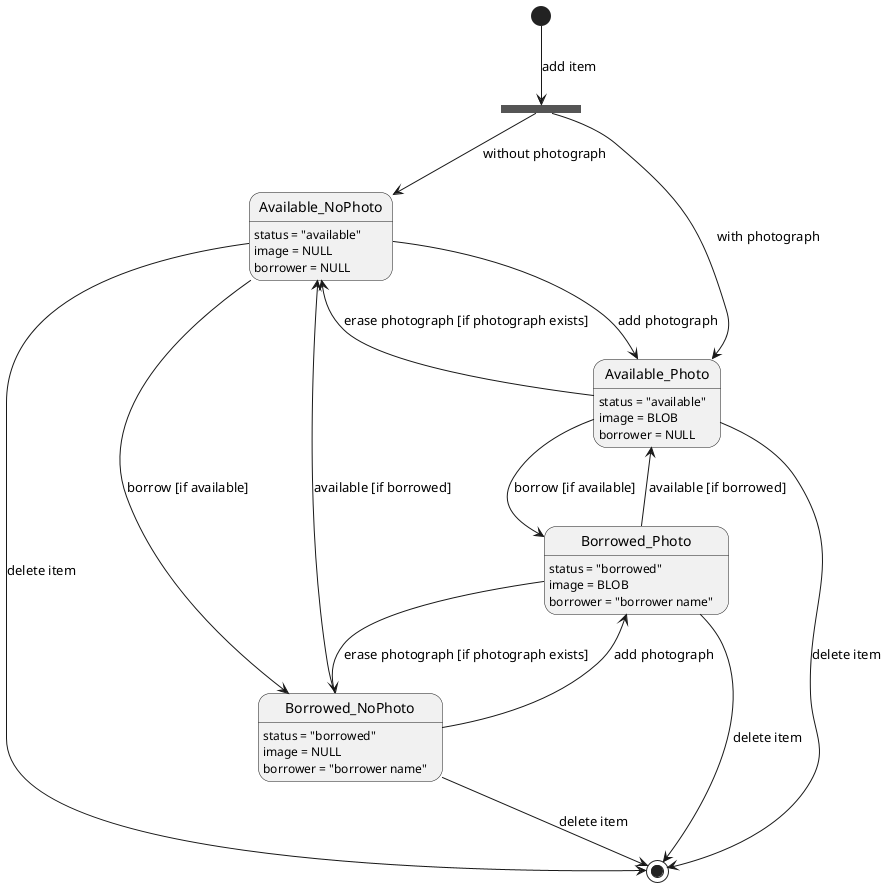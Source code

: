 @startuml

state AddItem <<fork>>
[*] --> AddItem: add item
AddItem --> Available_NoPhoto: without photograph
AddItem --> Available_Photo: with photograph

Available_NoPhoto : status = "available"
Available_NoPhoto : image = NULL
Available_NoPhoto : borrower = NULL

Available_Photo : status = "available"
Available_Photo : image = BLOB
Available_Photo : borrower = NULL

Borrowed_NoPhoto : status = "borrowed"
Borrowed_NoPhoto : image = NULL
Borrowed_NoPhoto : borrower = "borrower name"

Borrowed_Photo : status = "borrowed"
Borrowed_Photo : image = BLOB
Borrowed_Photo : borrower = "borrower name"

Available_NoPhoto --> Borrowed_NoPhoto: borrow [if available]
Available_Photo --> Borrowed_Photo: borrow [if available]

Borrowed_NoPhoto --> Available_NoPhoto: available [if borrowed]
Borrowed_Photo --> Available_Photo: available [if borrowed]

Available_NoPhoto --> Available_Photo: add photograph
Available_Photo --> Available_NoPhoto: erase photograph [if photograph exists]

Borrowed_NoPhoto --> Borrowed_Photo: add photograph
Borrowed_Photo --> Borrowed_NoPhoto: erase photograph [if photograph exists]

Available_NoPhoto --> [*]: delete item
Available_Photo --> [*]: delete item
Borrowed_NoPhoto --> [*]: delete item
Borrowed_Photo --> [*]: delete item

@enduml